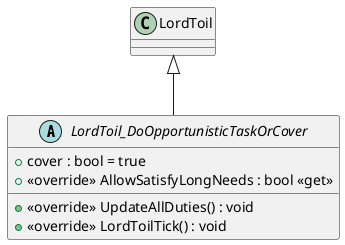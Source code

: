 @startuml
abstract class LordToil_DoOpportunisticTaskOrCover {
    + cover : bool = true
    + <<override>> AllowSatisfyLongNeeds : bool <<get>>
    + <<override>> UpdateAllDuties() : void
    + <<override>> LordToilTick() : void
}
LordToil <|-- LordToil_DoOpportunisticTaskOrCover
@enduml
